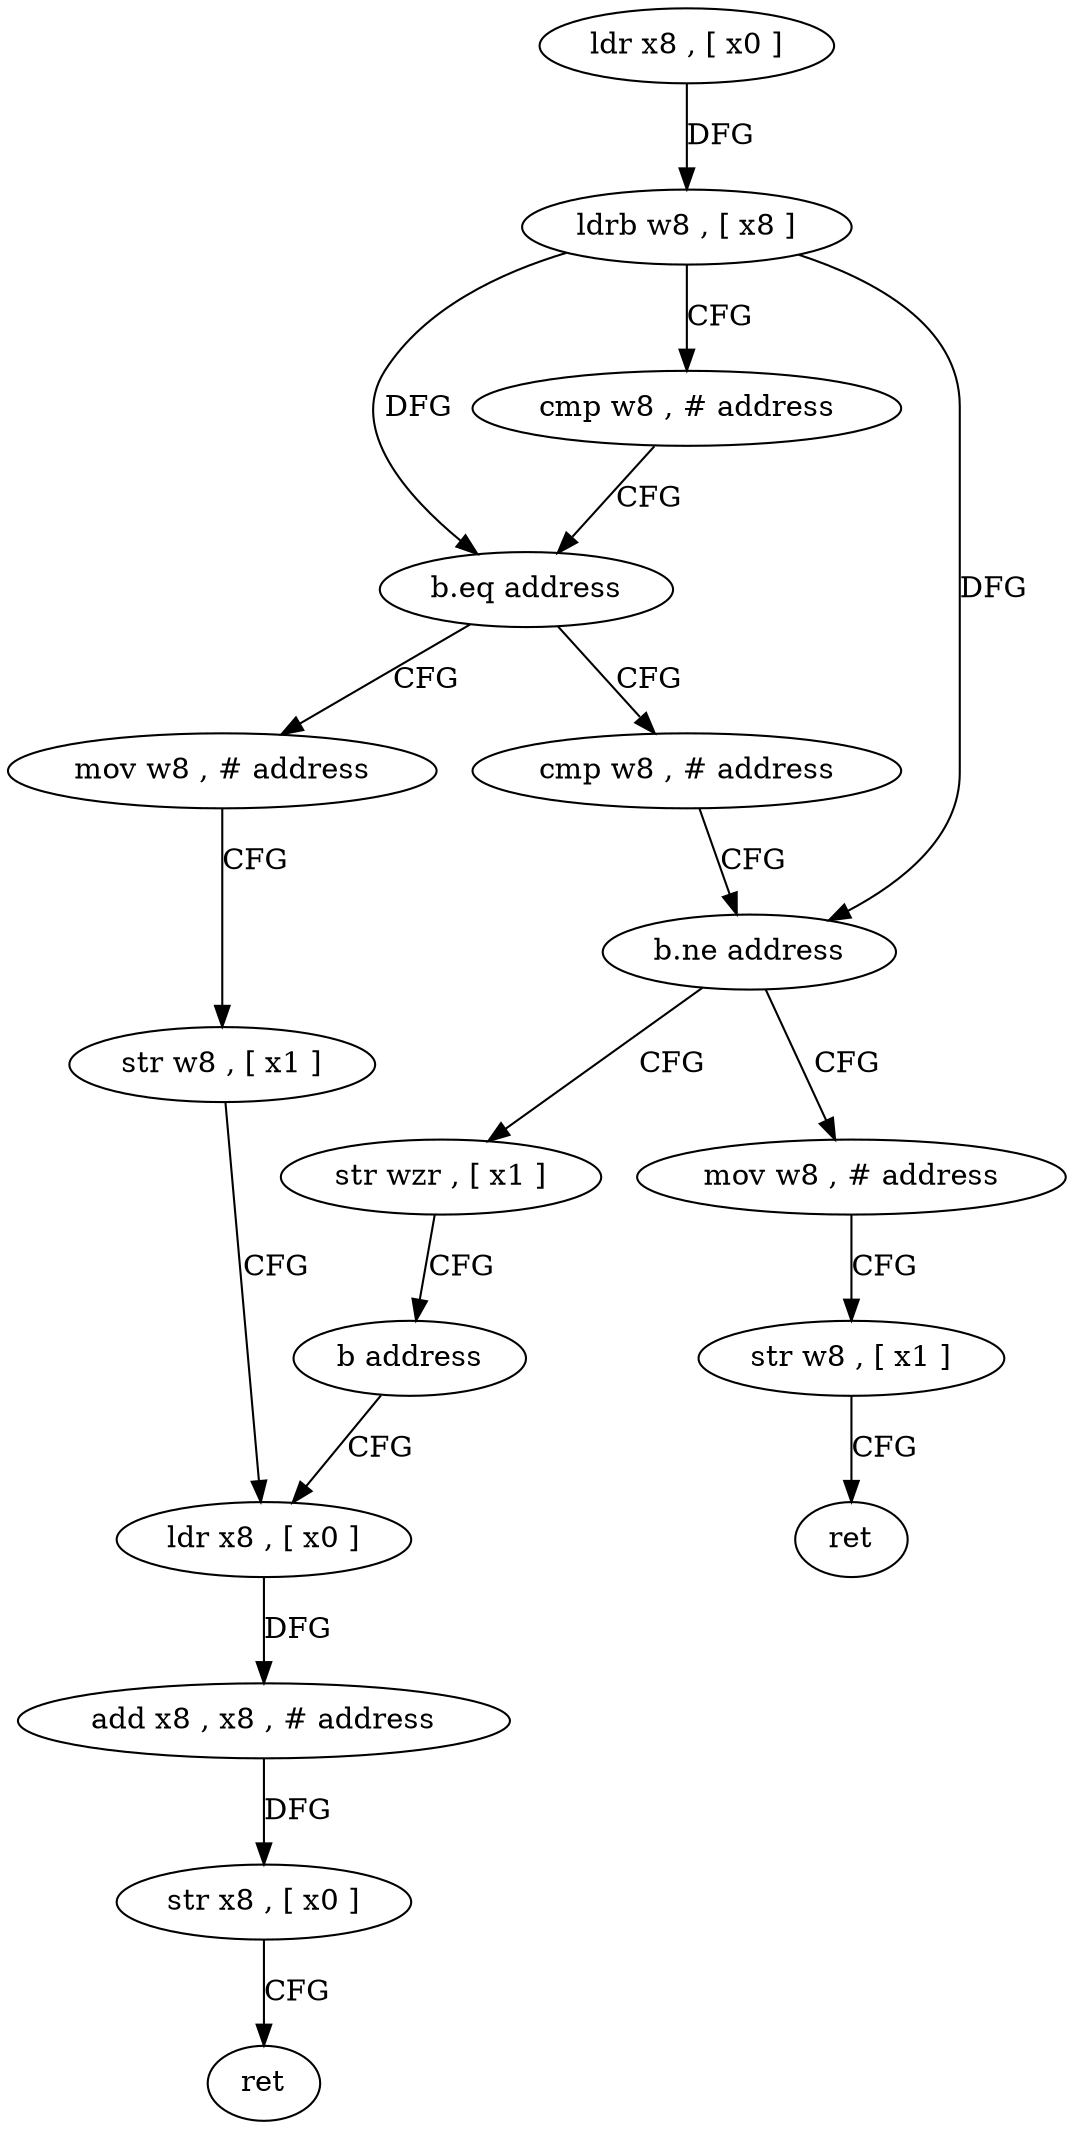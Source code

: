 digraph "func" {
"4251852" [label = "ldr x8 , [ x0 ]" ]
"4251856" [label = "ldrb w8 , [ x8 ]" ]
"4251860" [label = "cmp w8 , # address" ]
"4251864" [label = "b.eq address" ]
"4251884" [label = "mov w8 , # address" ]
"4251868" [label = "cmp w8 , # address" ]
"4251888" [label = "str w8 , [ x1 ]" ]
"4251892" [label = "ldr x8 , [ x0 ]" ]
"4251872" [label = "b.ne address" ]
"4251908" [label = "mov w8 , # address" ]
"4251876" [label = "str wzr , [ x1 ]" ]
"4251912" [label = "str w8 , [ x1 ]" ]
"4251916" [label = "ret" ]
"4251880" [label = "b address" ]
"4251896" [label = "add x8 , x8 , # address" ]
"4251900" [label = "str x8 , [ x0 ]" ]
"4251904" [label = "ret" ]
"4251852" -> "4251856" [ label = "DFG" ]
"4251856" -> "4251860" [ label = "CFG" ]
"4251856" -> "4251864" [ label = "DFG" ]
"4251856" -> "4251872" [ label = "DFG" ]
"4251860" -> "4251864" [ label = "CFG" ]
"4251864" -> "4251884" [ label = "CFG" ]
"4251864" -> "4251868" [ label = "CFG" ]
"4251884" -> "4251888" [ label = "CFG" ]
"4251868" -> "4251872" [ label = "CFG" ]
"4251888" -> "4251892" [ label = "CFG" ]
"4251892" -> "4251896" [ label = "DFG" ]
"4251872" -> "4251908" [ label = "CFG" ]
"4251872" -> "4251876" [ label = "CFG" ]
"4251908" -> "4251912" [ label = "CFG" ]
"4251876" -> "4251880" [ label = "CFG" ]
"4251912" -> "4251916" [ label = "CFG" ]
"4251880" -> "4251892" [ label = "CFG" ]
"4251896" -> "4251900" [ label = "DFG" ]
"4251900" -> "4251904" [ label = "CFG" ]
}
